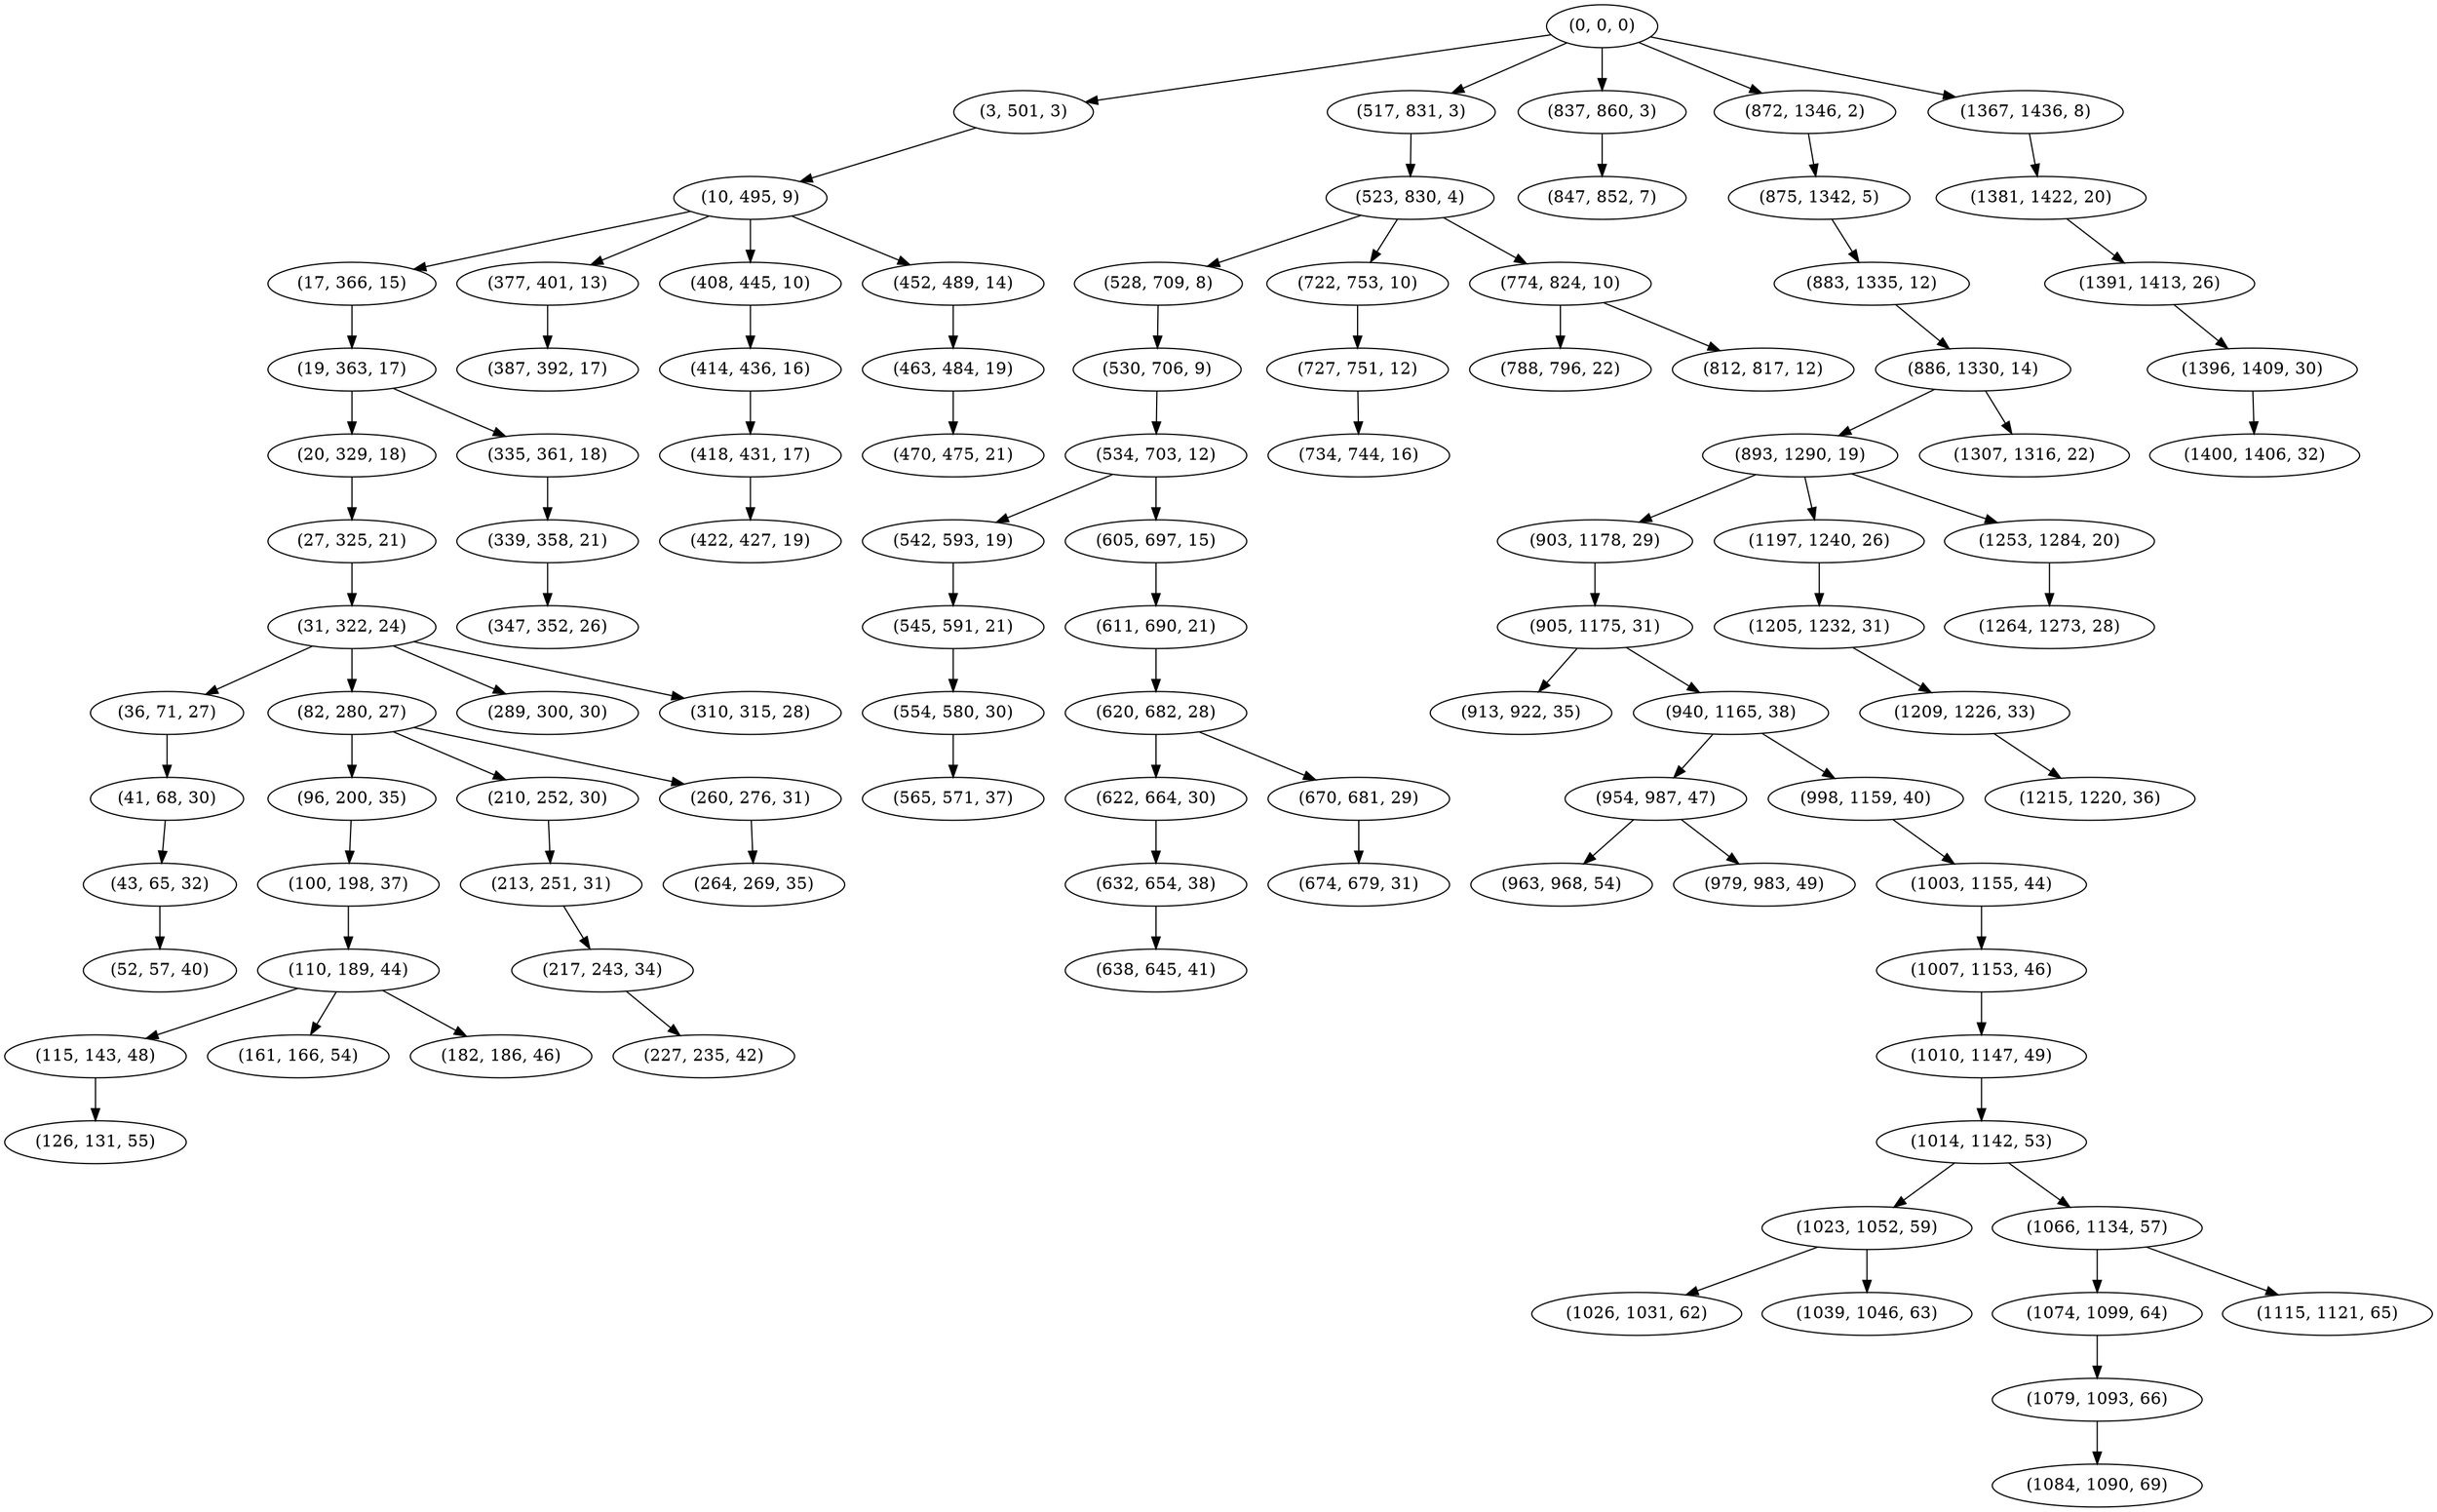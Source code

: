 digraph tree {
    "(0, 0, 0)";
    "(3, 501, 3)";
    "(10, 495, 9)";
    "(17, 366, 15)";
    "(19, 363, 17)";
    "(20, 329, 18)";
    "(27, 325, 21)";
    "(31, 322, 24)";
    "(36, 71, 27)";
    "(41, 68, 30)";
    "(43, 65, 32)";
    "(52, 57, 40)";
    "(82, 280, 27)";
    "(96, 200, 35)";
    "(100, 198, 37)";
    "(110, 189, 44)";
    "(115, 143, 48)";
    "(126, 131, 55)";
    "(161, 166, 54)";
    "(182, 186, 46)";
    "(210, 252, 30)";
    "(213, 251, 31)";
    "(217, 243, 34)";
    "(227, 235, 42)";
    "(260, 276, 31)";
    "(264, 269, 35)";
    "(289, 300, 30)";
    "(310, 315, 28)";
    "(335, 361, 18)";
    "(339, 358, 21)";
    "(347, 352, 26)";
    "(377, 401, 13)";
    "(387, 392, 17)";
    "(408, 445, 10)";
    "(414, 436, 16)";
    "(418, 431, 17)";
    "(422, 427, 19)";
    "(452, 489, 14)";
    "(463, 484, 19)";
    "(470, 475, 21)";
    "(517, 831, 3)";
    "(523, 830, 4)";
    "(528, 709, 8)";
    "(530, 706, 9)";
    "(534, 703, 12)";
    "(542, 593, 19)";
    "(545, 591, 21)";
    "(554, 580, 30)";
    "(565, 571, 37)";
    "(605, 697, 15)";
    "(611, 690, 21)";
    "(620, 682, 28)";
    "(622, 664, 30)";
    "(632, 654, 38)";
    "(638, 645, 41)";
    "(670, 681, 29)";
    "(674, 679, 31)";
    "(722, 753, 10)";
    "(727, 751, 12)";
    "(734, 744, 16)";
    "(774, 824, 10)";
    "(788, 796, 22)";
    "(812, 817, 12)";
    "(837, 860, 3)";
    "(847, 852, 7)";
    "(872, 1346, 2)";
    "(875, 1342, 5)";
    "(883, 1335, 12)";
    "(886, 1330, 14)";
    "(893, 1290, 19)";
    "(903, 1178, 29)";
    "(905, 1175, 31)";
    "(913, 922, 35)";
    "(940, 1165, 38)";
    "(954, 987, 47)";
    "(963, 968, 54)";
    "(979, 983, 49)";
    "(998, 1159, 40)";
    "(1003, 1155, 44)";
    "(1007, 1153, 46)";
    "(1010, 1147, 49)";
    "(1014, 1142, 53)";
    "(1023, 1052, 59)";
    "(1026, 1031, 62)";
    "(1039, 1046, 63)";
    "(1066, 1134, 57)";
    "(1074, 1099, 64)";
    "(1079, 1093, 66)";
    "(1084, 1090, 69)";
    "(1115, 1121, 65)";
    "(1197, 1240, 26)";
    "(1205, 1232, 31)";
    "(1209, 1226, 33)";
    "(1215, 1220, 36)";
    "(1253, 1284, 20)";
    "(1264, 1273, 28)";
    "(1307, 1316, 22)";
    "(1367, 1436, 8)";
    "(1381, 1422, 20)";
    "(1391, 1413, 26)";
    "(1396, 1409, 30)";
    "(1400, 1406, 32)";
    "(0, 0, 0)" -> "(3, 501, 3)";
    "(0, 0, 0)" -> "(517, 831, 3)";
    "(0, 0, 0)" -> "(837, 860, 3)";
    "(0, 0, 0)" -> "(872, 1346, 2)";
    "(0, 0, 0)" -> "(1367, 1436, 8)";
    "(3, 501, 3)" -> "(10, 495, 9)";
    "(10, 495, 9)" -> "(17, 366, 15)";
    "(10, 495, 9)" -> "(377, 401, 13)";
    "(10, 495, 9)" -> "(408, 445, 10)";
    "(10, 495, 9)" -> "(452, 489, 14)";
    "(17, 366, 15)" -> "(19, 363, 17)";
    "(19, 363, 17)" -> "(20, 329, 18)";
    "(19, 363, 17)" -> "(335, 361, 18)";
    "(20, 329, 18)" -> "(27, 325, 21)";
    "(27, 325, 21)" -> "(31, 322, 24)";
    "(31, 322, 24)" -> "(36, 71, 27)";
    "(31, 322, 24)" -> "(82, 280, 27)";
    "(31, 322, 24)" -> "(289, 300, 30)";
    "(31, 322, 24)" -> "(310, 315, 28)";
    "(36, 71, 27)" -> "(41, 68, 30)";
    "(41, 68, 30)" -> "(43, 65, 32)";
    "(43, 65, 32)" -> "(52, 57, 40)";
    "(82, 280, 27)" -> "(96, 200, 35)";
    "(82, 280, 27)" -> "(210, 252, 30)";
    "(82, 280, 27)" -> "(260, 276, 31)";
    "(96, 200, 35)" -> "(100, 198, 37)";
    "(100, 198, 37)" -> "(110, 189, 44)";
    "(110, 189, 44)" -> "(115, 143, 48)";
    "(110, 189, 44)" -> "(161, 166, 54)";
    "(110, 189, 44)" -> "(182, 186, 46)";
    "(115, 143, 48)" -> "(126, 131, 55)";
    "(210, 252, 30)" -> "(213, 251, 31)";
    "(213, 251, 31)" -> "(217, 243, 34)";
    "(217, 243, 34)" -> "(227, 235, 42)";
    "(260, 276, 31)" -> "(264, 269, 35)";
    "(335, 361, 18)" -> "(339, 358, 21)";
    "(339, 358, 21)" -> "(347, 352, 26)";
    "(377, 401, 13)" -> "(387, 392, 17)";
    "(408, 445, 10)" -> "(414, 436, 16)";
    "(414, 436, 16)" -> "(418, 431, 17)";
    "(418, 431, 17)" -> "(422, 427, 19)";
    "(452, 489, 14)" -> "(463, 484, 19)";
    "(463, 484, 19)" -> "(470, 475, 21)";
    "(517, 831, 3)" -> "(523, 830, 4)";
    "(523, 830, 4)" -> "(528, 709, 8)";
    "(523, 830, 4)" -> "(722, 753, 10)";
    "(523, 830, 4)" -> "(774, 824, 10)";
    "(528, 709, 8)" -> "(530, 706, 9)";
    "(530, 706, 9)" -> "(534, 703, 12)";
    "(534, 703, 12)" -> "(542, 593, 19)";
    "(534, 703, 12)" -> "(605, 697, 15)";
    "(542, 593, 19)" -> "(545, 591, 21)";
    "(545, 591, 21)" -> "(554, 580, 30)";
    "(554, 580, 30)" -> "(565, 571, 37)";
    "(605, 697, 15)" -> "(611, 690, 21)";
    "(611, 690, 21)" -> "(620, 682, 28)";
    "(620, 682, 28)" -> "(622, 664, 30)";
    "(620, 682, 28)" -> "(670, 681, 29)";
    "(622, 664, 30)" -> "(632, 654, 38)";
    "(632, 654, 38)" -> "(638, 645, 41)";
    "(670, 681, 29)" -> "(674, 679, 31)";
    "(722, 753, 10)" -> "(727, 751, 12)";
    "(727, 751, 12)" -> "(734, 744, 16)";
    "(774, 824, 10)" -> "(788, 796, 22)";
    "(774, 824, 10)" -> "(812, 817, 12)";
    "(837, 860, 3)" -> "(847, 852, 7)";
    "(872, 1346, 2)" -> "(875, 1342, 5)";
    "(875, 1342, 5)" -> "(883, 1335, 12)";
    "(883, 1335, 12)" -> "(886, 1330, 14)";
    "(886, 1330, 14)" -> "(893, 1290, 19)";
    "(886, 1330, 14)" -> "(1307, 1316, 22)";
    "(893, 1290, 19)" -> "(903, 1178, 29)";
    "(893, 1290, 19)" -> "(1197, 1240, 26)";
    "(893, 1290, 19)" -> "(1253, 1284, 20)";
    "(903, 1178, 29)" -> "(905, 1175, 31)";
    "(905, 1175, 31)" -> "(913, 922, 35)";
    "(905, 1175, 31)" -> "(940, 1165, 38)";
    "(940, 1165, 38)" -> "(954, 987, 47)";
    "(940, 1165, 38)" -> "(998, 1159, 40)";
    "(954, 987, 47)" -> "(963, 968, 54)";
    "(954, 987, 47)" -> "(979, 983, 49)";
    "(998, 1159, 40)" -> "(1003, 1155, 44)";
    "(1003, 1155, 44)" -> "(1007, 1153, 46)";
    "(1007, 1153, 46)" -> "(1010, 1147, 49)";
    "(1010, 1147, 49)" -> "(1014, 1142, 53)";
    "(1014, 1142, 53)" -> "(1023, 1052, 59)";
    "(1014, 1142, 53)" -> "(1066, 1134, 57)";
    "(1023, 1052, 59)" -> "(1026, 1031, 62)";
    "(1023, 1052, 59)" -> "(1039, 1046, 63)";
    "(1066, 1134, 57)" -> "(1074, 1099, 64)";
    "(1066, 1134, 57)" -> "(1115, 1121, 65)";
    "(1074, 1099, 64)" -> "(1079, 1093, 66)";
    "(1079, 1093, 66)" -> "(1084, 1090, 69)";
    "(1197, 1240, 26)" -> "(1205, 1232, 31)";
    "(1205, 1232, 31)" -> "(1209, 1226, 33)";
    "(1209, 1226, 33)" -> "(1215, 1220, 36)";
    "(1253, 1284, 20)" -> "(1264, 1273, 28)";
    "(1367, 1436, 8)" -> "(1381, 1422, 20)";
    "(1381, 1422, 20)" -> "(1391, 1413, 26)";
    "(1391, 1413, 26)" -> "(1396, 1409, 30)";
    "(1396, 1409, 30)" -> "(1400, 1406, 32)";
}
